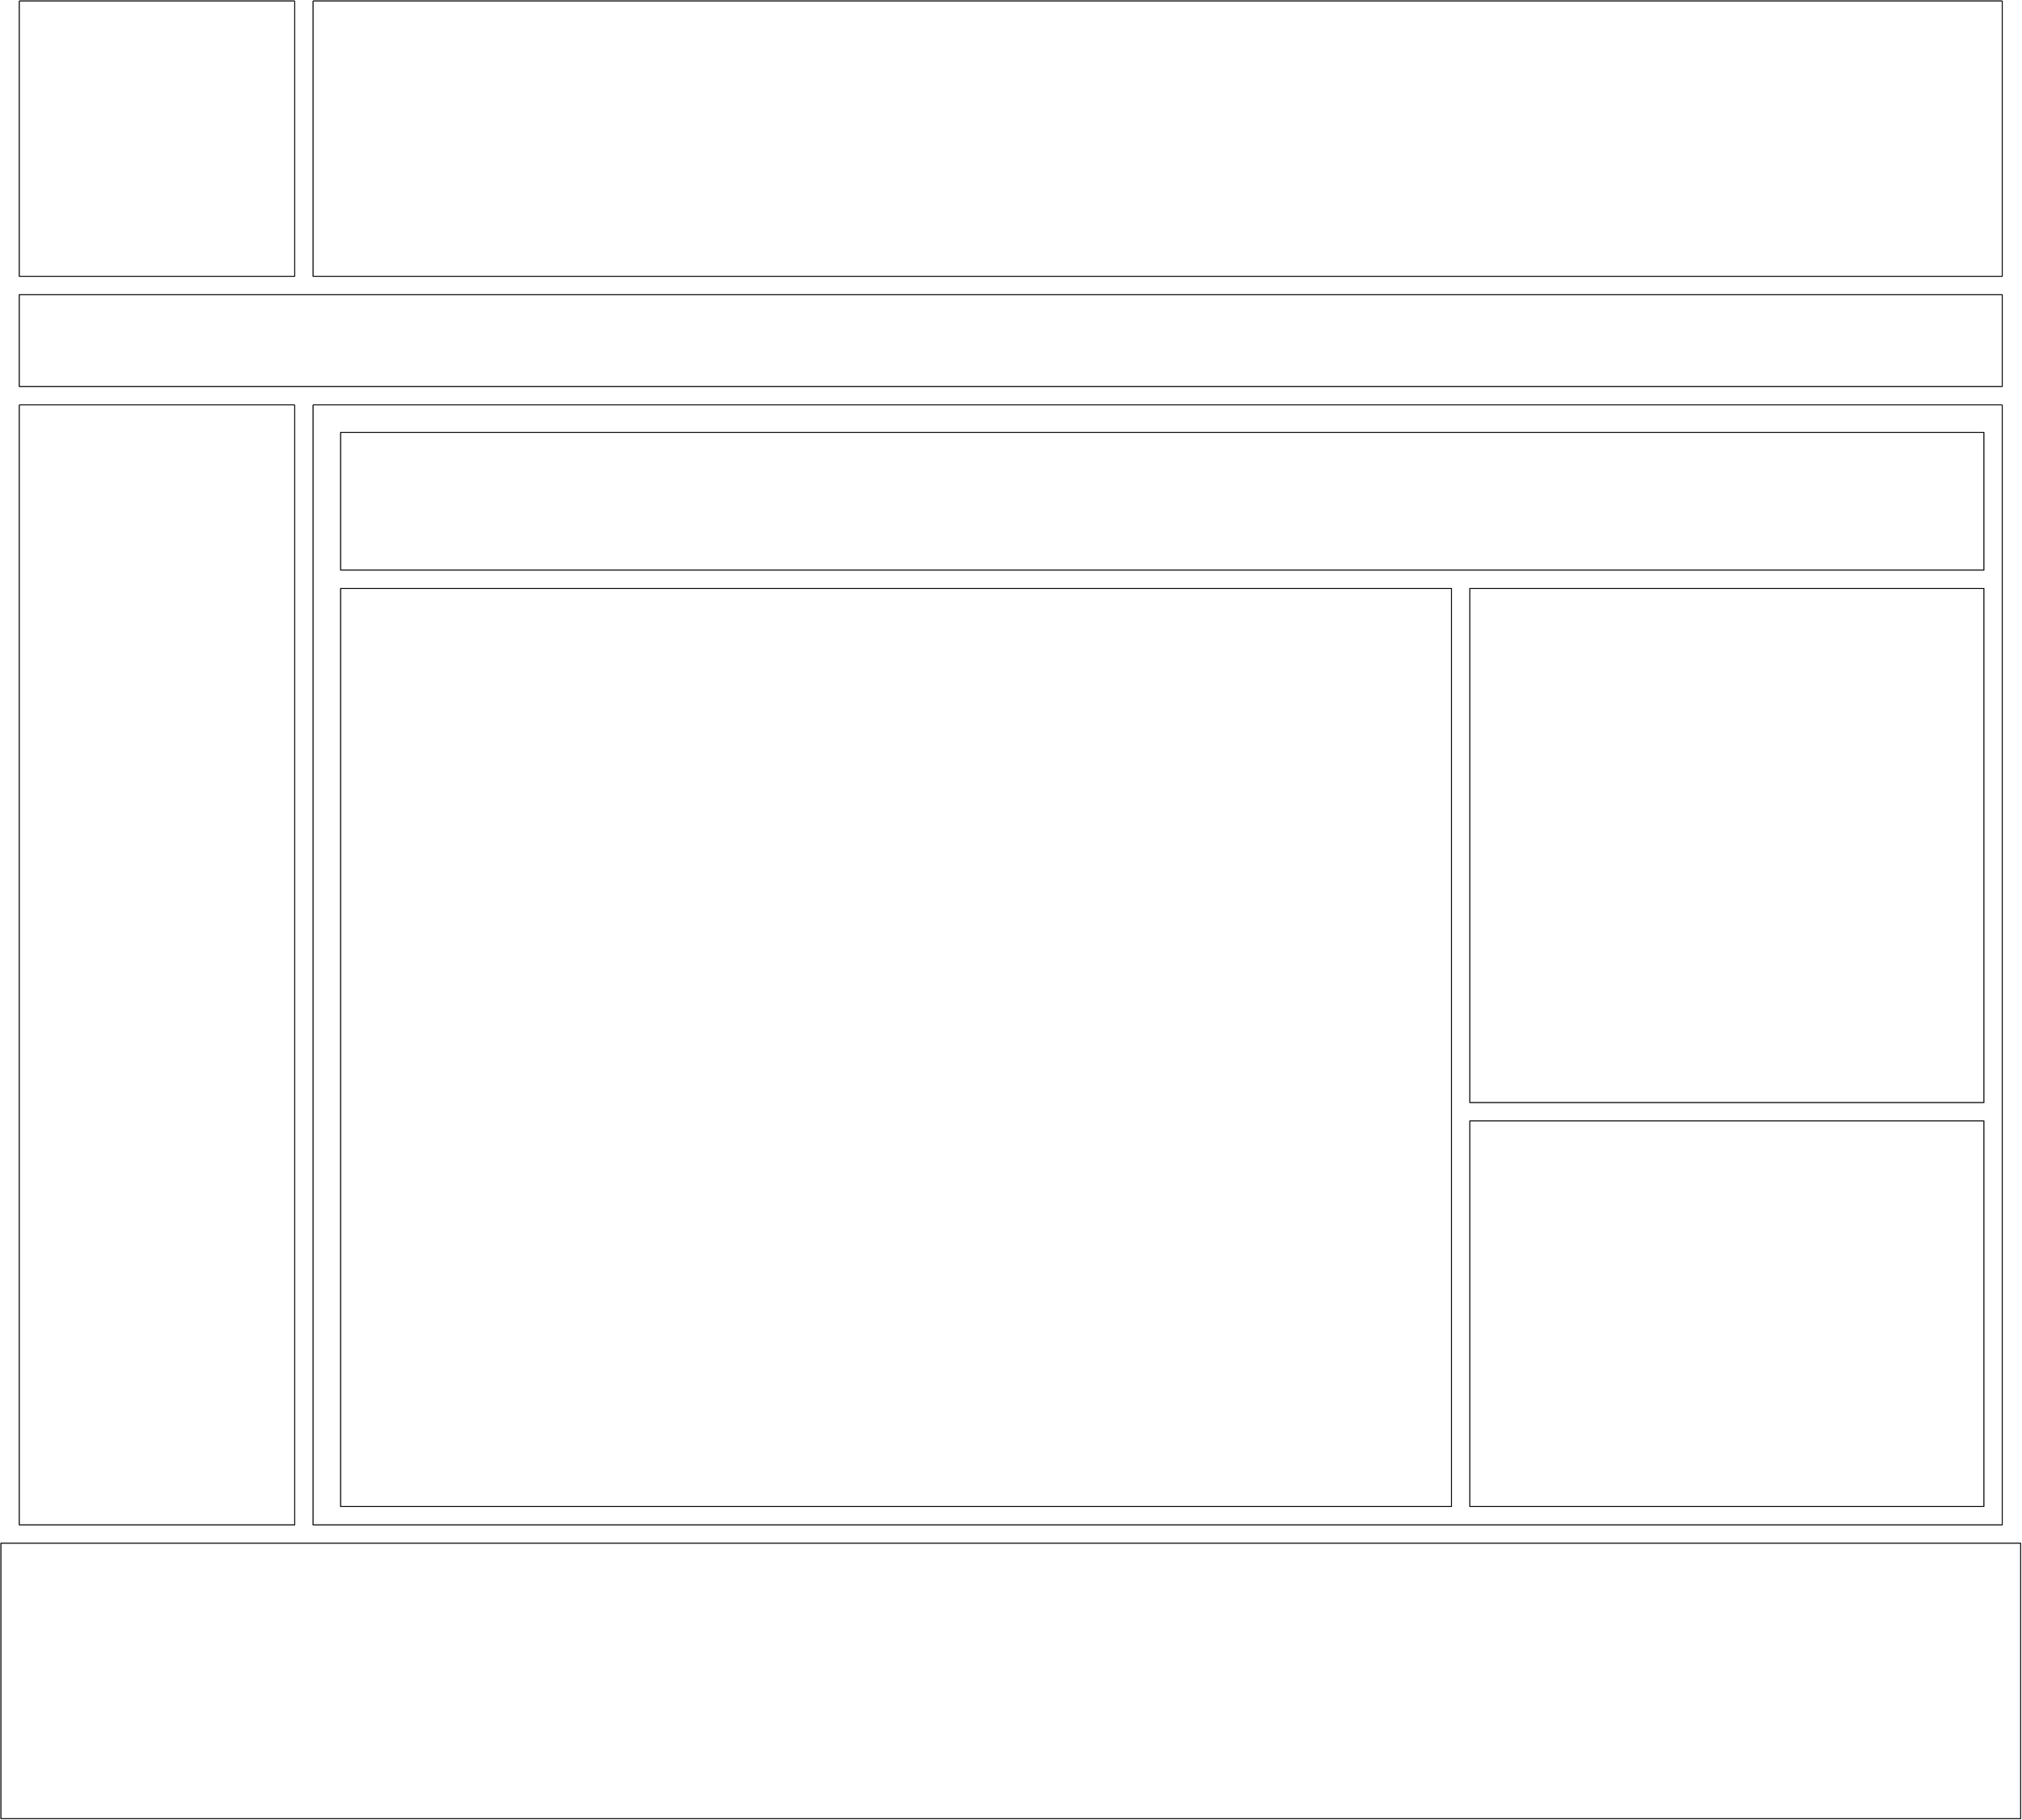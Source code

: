 <mxfile version="19.0.3" type="device"><diagram name="Page-1" id="03018318-947c-dd8e-b7a3-06fadd420f32"><mxGraphModel dx="3555" dy="1985" grid="1" gridSize="10" guides="1" tooltips="1" connect="1" arrows="1" fold="1" page="1" pageScale="1" pageWidth="1100" pageHeight="850" background="none" math="0" shadow="0"><root><mxCell id="0"/><mxCell id="1" parent="0"/><mxCell id="EAzEIV-2aMHj3JyLnHzV-3" value="" style="swimlane;startSize=0;" parent="1" vertex="1"><mxGeometry x="20" y="20" width="300" height="300" as="geometry"/></mxCell><mxCell id="EAzEIV-2aMHj3JyLnHzV-4" value="" style="swimlane;startSize=0;" parent="1" vertex="1"><mxGeometry x="340" y="20" width="1840" height="300" as="geometry"/></mxCell><mxCell id="EAzEIV-2aMHj3JyLnHzV-6" value="" style="swimlane;startSize=0;" parent="1" vertex="1"><mxGeometry x="20" y="460" width="300" height="1220" as="geometry"/></mxCell><mxCell id="EAzEIV-2aMHj3JyLnHzV-7" value="" style="rounded=0;whiteSpace=wrap;html=1;" parent="1" vertex="1"><mxGeometry x="20" y="340" width="2160" height="100" as="geometry"/></mxCell><mxCell id="EAzEIV-2aMHj3JyLnHzV-10" value="" style="swimlane;startSize=0;" parent="1" vertex="1"><mxGeometry x="340" y="460" width="1840" height="1220" as="geometry"/></mxCell><mxCell id="HsHT3u5mULFnalOlGHF3-1" value="" style="rounded=0;whiteSpace=wrap;html=1;" parent="EAzEIV-2aMHj3JyLnHzV-10" vertex="1"><mxGeometry x="30" y="30" width="1790" height="150" as="geometry"/></mxCell><mxCell id="HsHT3u5mULFnalOlGHF3-3" value="" style="rounded=0;whiteSpace=wrap;html=1;" parent="EAzEIV-2aMHj3JyLnHzV-10" vertex="1"><mxGeometry x="30" y="200" width="1210" height="1000" as="geometry"/></mxCell><mxCell id="HsHT3u5mULFnalOlGHF3-5" value="" style="whiteSpace=wrap;html=1;aspect=fixed;" parent="EAzEIV-2aMHj3JyLnHzV-10" vertex="1"><mxGeometry x="1260" y="200" width="560" height="560" as="geometry"/></mxCell><mxCell id="HsHT3u5mULFnalOlGHF3-6" value="" style="rounded=0;whiteSpace=wrap;html=1;" parent="EAzEIV-2aMHj3JyLnHzV-10" vertex="1"><mxGeometry x="1260" y="780" width="560" height="420" as="geometry"/></mxCell><mxCell id="66lHpIWOjRGnPTWDKJ5A-2" value="" style="rounded=0;whiteSpace=wrap;html=1;" vertex="1" parent="1"><mxGeometry y="1700" width="2200" height="300" as="geometry"/></mxCell></root></mxGraphModel></diagram></mxfile>